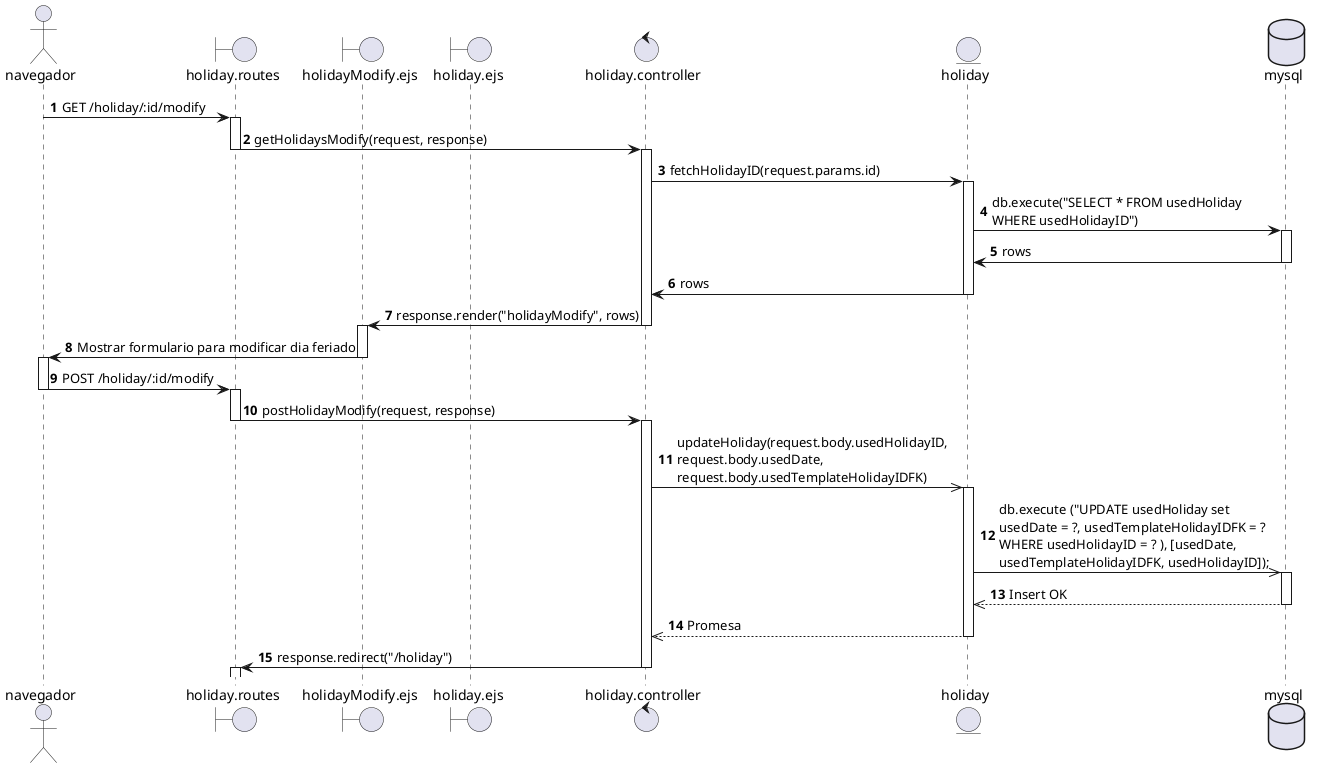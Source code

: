 @startuml CU30 - Superadmin modifica dia feriado
actor navegador
boundary holiday.routes
boundary holidayModify.ejs
boundary holiday.ejs
control holiday.controller
entity holiday
database mysql

autonumber
navegador -> holiday.routes : GET /holiday/:id/modify
activate holiday.routes

holiday.routes -> holiday.controller: getHolidaysModify(request, response)
deactivate holiday.routes
activate holiday.controller

holiday.controller -> holiday: fetchHolidayID(request.params.id)
activate holiday

holiday -> mysql: db.execute("SELECT * FROM usedHoliday \nWHERE usedHolidayID")
activate mysql
mysql -> holiday: rows
deactivate mysql

holiday -> holiday.controller: rows
deactivate holiday

holiday.controller -> holidayModify.ejs: response.render("holidayModify", rows)
deactivate holiday.controller
activate holidayModify.ejs

holidayModify.ejs -> navegador : Mostrar formulario para modificar dia feriado
deactivate holidayModify.ejs
activate navegador

navegador -> holiday.routes : POST /holiday/:id/modify
deactivate navegador
activate holiday.routes

holiday.routes -> holiday.controller : postHolidayModify(request, response)
deactivate holiday.routes
activate holiday.controller

holiday.controller ->> holiday : updateHoliday(request.body.usedHolidayID, \nrequest.body.usedDate, \nrequest.body.usedTemplateHolidayIDFK)
activate holiday

holiday ->> mysql : db.execute ("UPDATE usedHoliday set \nusedDate = ?, usedTemplateHolidayIDFK = ? \nWHERE usedHolidayID = ? ), [usedDate, \nusedTemplateHolidayIDFK, usedHolidayID]);
activate mysql
mysql -->> holiday : Insert OK
deactivate mysql
holiday -->> holiday.controller : Promesa
deactivate holiday

holiday.controller -> holiday.routes : response.redirect("/holiday")
deactivate holiday.controller
activate holiday.routes
deactivate holiday.routes

@enduml